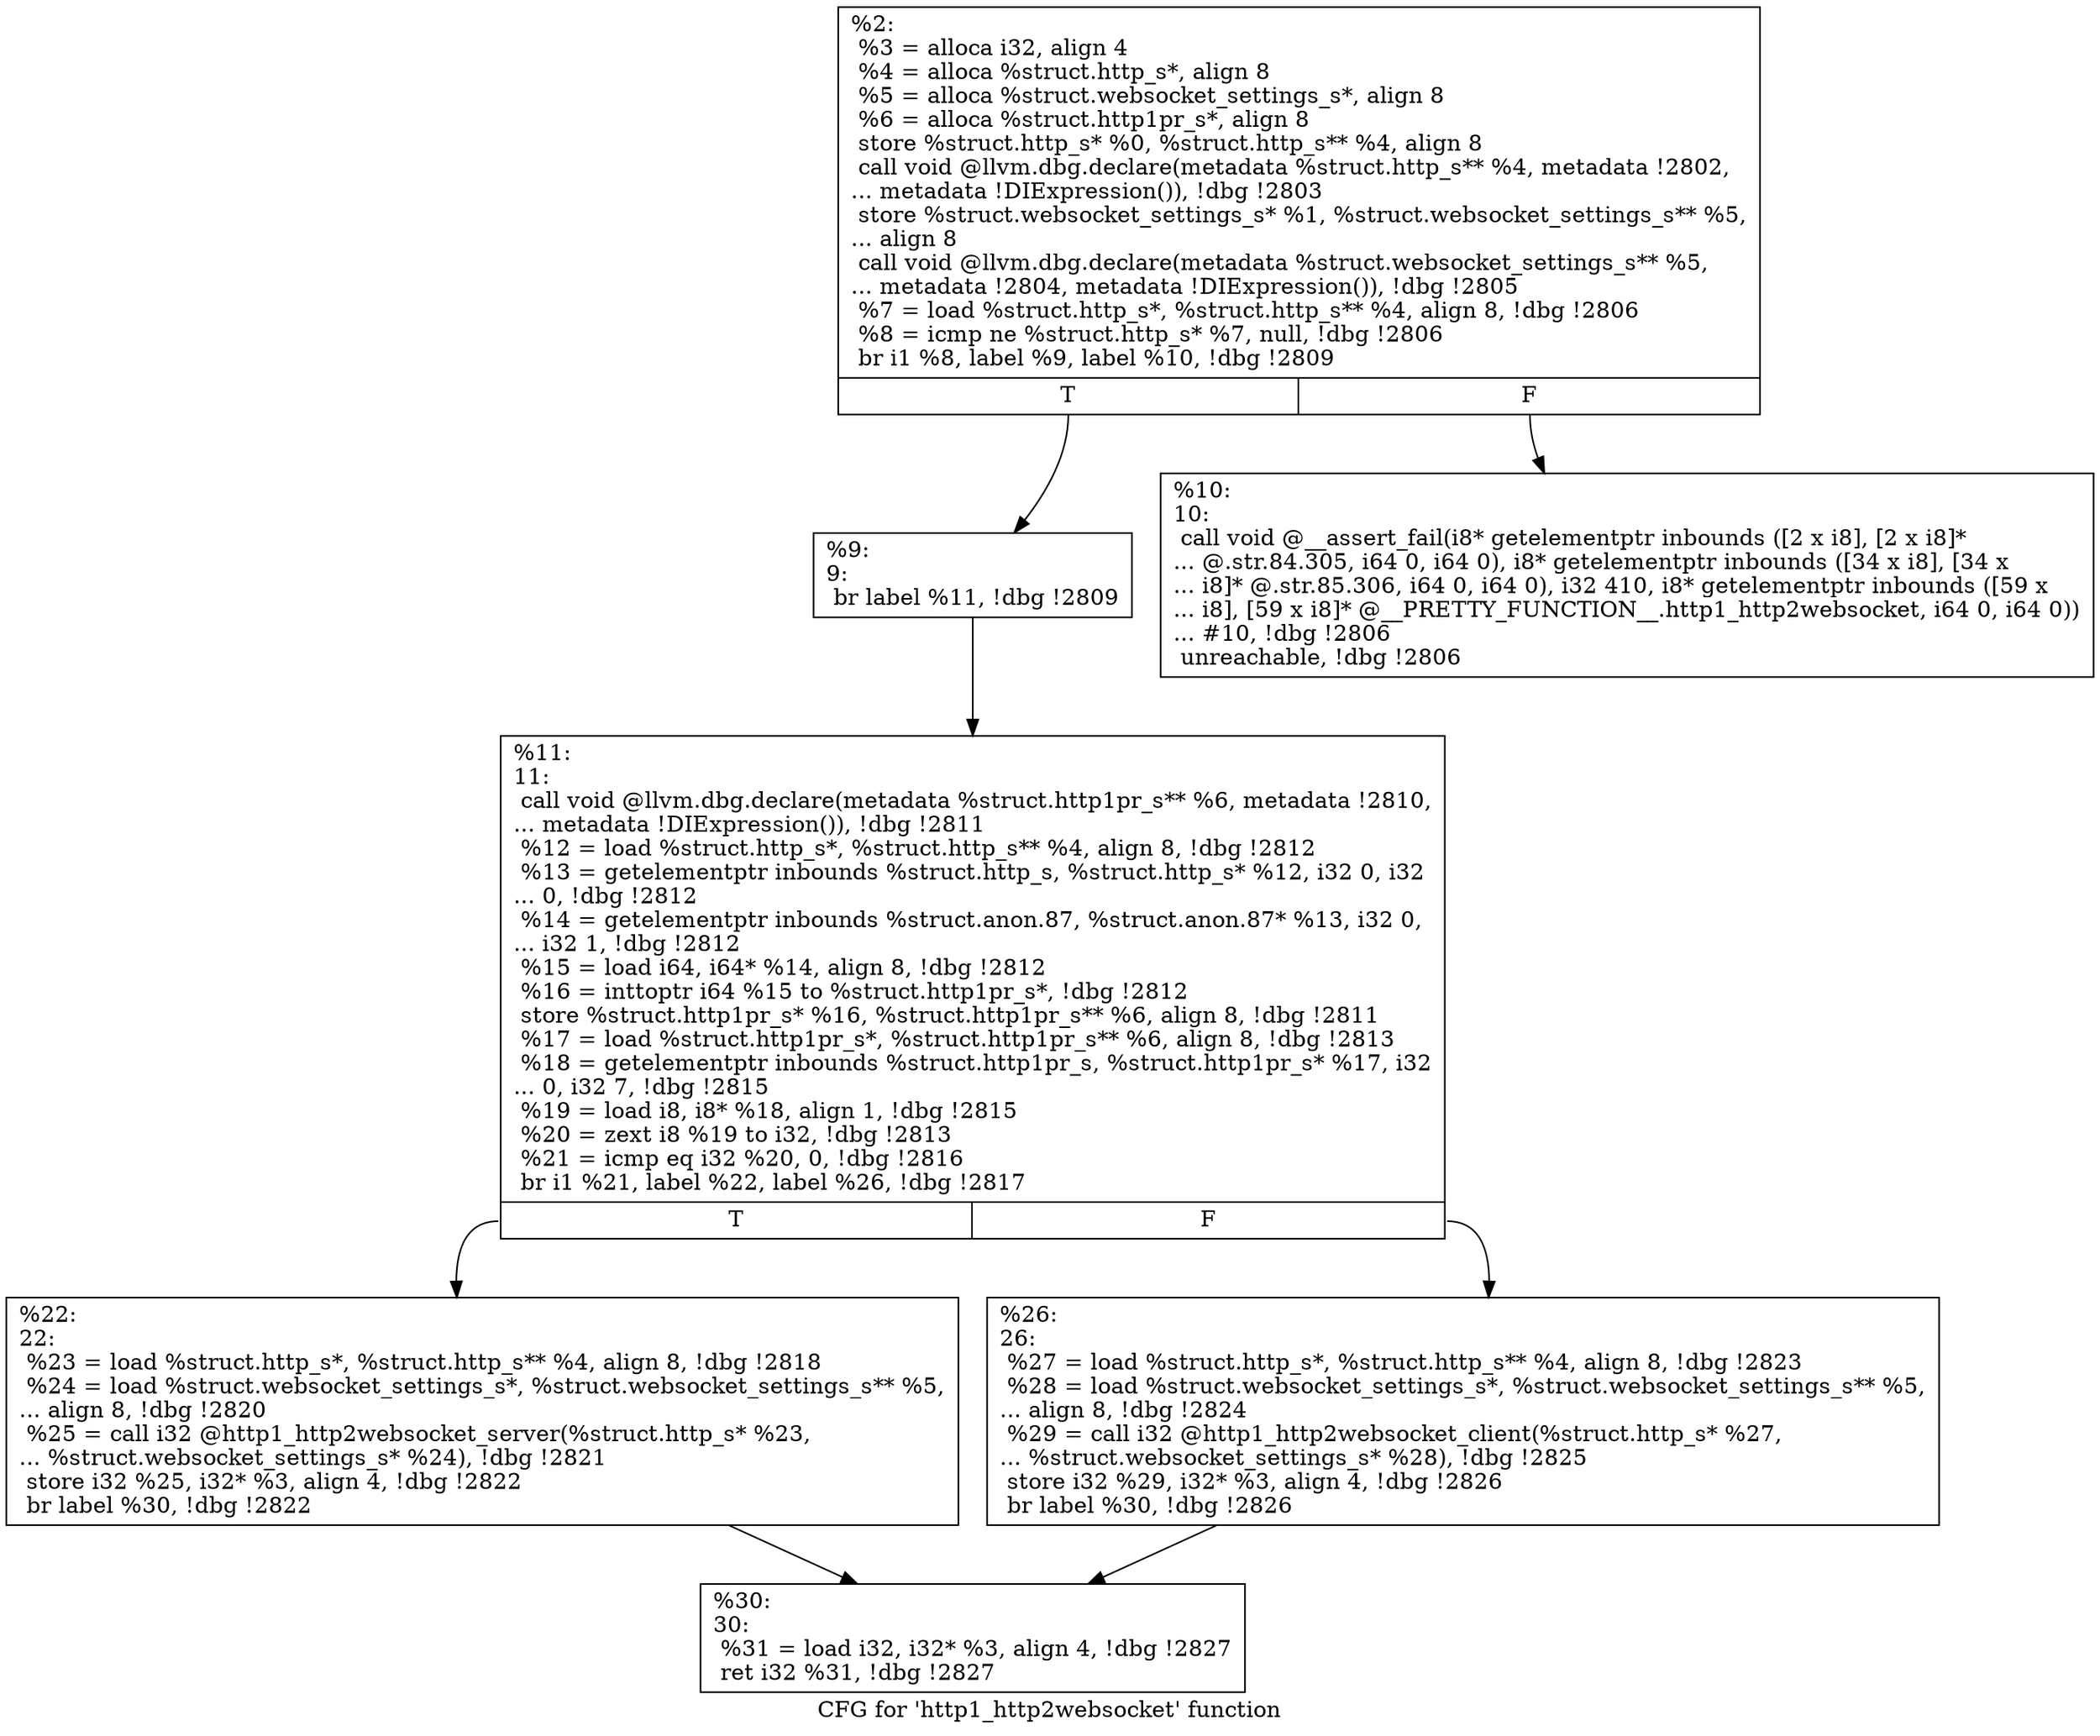 digraph "CFG for 'http1_http2websocket' function" {
	label="CFG for 'http1_http2websocket' function";

	Node0x55685217f980 [shape=record,label="{%2:\l  %3 = alloca i32, align 4\l  %4 = alloca %struct.http_s*, align 8\l  %5 = alloca %struct.websocket_settings_s*, align 8\l  %6 = alloca %struct.http1pr_s*, align 8\l  store %struct.http_s* %0, %struct.http_s** %4, align 8\l  call void @llvm.dbg.declare(metadata %struct.http_s** %4, metadata !2802,\l... metadata !DIExpression()), !dbg !2803\l  store %struct.websocket_settings_s* %1, %struct.websocket_settings_s** %5,\l... align 8\l  call void @llvm.dbg.declare(metadata %struct.websocket_settings_s** %5,\l... metadata !2804, metadata !DIExpression()), !dbg !2805\l  %7 = load %struct.http_s*, %struct.http_s** %4, align 8, !dbg !2806\l  %8 = icmp ne %struct.http_s* %7, null, !dbg !2806\l  br i1 %8, label %9, label %10, !dbg !2809\l|{<s0>T|<s1>F}}"];
	Node0x55685217f980:s0 -> Node0x556852180750;
	Node0x55685217f980:s1 -> Node0x5568521807a0;
	Node0x556852180750 [shape=record,label="{%9:\l9:                                                \l  br label %11, !dbg !2809\l}"];
	Node0x556852180750 -> Node0x5568521807f0;
	Node0x5568521807a0 [shape=record,label="{%10:\l10:                                               \l  call void @__assert_fail(i8* getelementptr inbounds ([2 x i8], [2 x i8]*\l... @.str.84.305, i64 0, i64 0), i8* getelementptr inbounds ([34 x i8], [34 x\l... i8]* @.str.85.306, i64 0, i64 0), i32 410, i8* getelementptr inbounds ([59 x\l... i8], [59 x i8]* @__PRETTY_FUNCTION__.http1_http2websocket, i64 0, i64 0))\l... #10, !dbg !2806\l  unreachable, !dbg !2806\l}"];
	Node0x5568521807f0 [shape=record,label="{%11:\l11:                                               \l  call void @llvm.dbg.declare(metadata %struct.http1pr_s** %6, metadata !2810,\l... metadata !DIExpression()), !dbg !2811\l  %12 = load %struct.http_s*, %struct.http_s** %4, align 8, !dbg !2812\l  %13 = getelementptr inbounds %struct.http_s, %struct.http_s* %12, i32 0, i32\l... 0, !dbg !2812\l  %14 = getelementptr inbounds %struct.anon.87, %struct.anon.87* %13, i32 0,\l... i32 1, !dbg !2812\l  %15 = load i64, i64* %14, align 8, !dbg !2812\l  %16 = inttoptr i64 %15 to %struct.http1pr_s*, !dbg !2812\l  store %struct.http1pr_s* %16, %struct.http1pr_s** %6, align 8, !dbg !2811\l  %17 = load %struct.http1pr_s*, %struct.http1pr_s** %6, align 8, !dbg !2813\l  %18 = getelementptr inbounds %struct.http1pr_s, %struct.http1pr_s* %17, i32\l... 0, i32 7, !dbg !2815\l  %19 = load i8, i8* %18, align 1, !dbg !2815\l  %20 = zext i8 %19 to i32, !dbg !2813\l  %21 = icmp eq i32 %20, 0, !dbg !2816\l  br i1 %21, label %22, label %26, !dbg !2817\l|{<s0>T|<s1>F}}"];
	Node0x5568521807f0:s0 -> Node0x556852180840;
	Node0x5568521807f0:s1 -> Node0x556852180890;
	Node0x556852180840 [shape=record,label="{%22:\l22:                                               \l  %23 = load %struct.http_s*, %struct.http_s** %4, align 8, !dbg !2818\l  %24 = load %struct.websocket_settings_s*, %struct.websocket_settings_s** %5,\l... align 8, !dbg !2820\l  %25 = call i32 @http1_http2websocket_server(%struct.http_s* %23,\l... %struct.websocket_settings_s* %24), !dbg !2821\l  store i32 %25, i32* %3, align 4, !dbg !2822\l  br label %30, !dbg !2822\l}"];
	Node0x556852180840 -> Node0x5568521808e0;
	Node0x556852180890 [shape=record,label="{%26:\l26:                                               \l  %27 = load %struct.http_s*, %struct.http_s** %4, align 8, !dbg !2823\l  %28 = load %struct.websocket_settings_s*, %struct.websocket_settings_s** %5,\l... align 8, !dbg !2824\l  %29 = call i32 @http1_http2websocket_client(%struct.http_s* %27,\l... %struct.websocket_settings_s* %28), !dbg !2825\l  store i32 %29, i32* %3, align 4, !dbg !2826\l  br label %30, !dbg !2826\l}"];
	Node0x556852180890 -> Node0x5568521808e0;
	Node0x5568521808e0 [shape=record,label="{%30:\l30:                                               \l  %31 = load i32, i32* %3, align 4, !dbg !2827\l  ret i32 %31, !dbg !2827\l}"];
}
